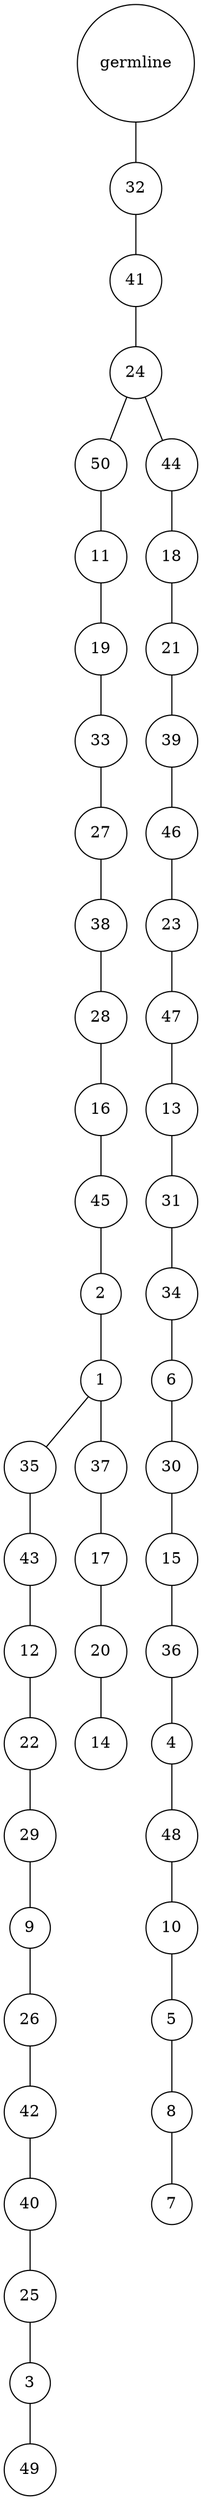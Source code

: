 graph {
	rankdir=UD;
	splines=line;
	node [shape=circle]
	"0x7ff17de2ab80" [label="germline"];
	"0x7ff17de2abb0" [label="32"];
	"0x7ff17de2ab80" -- "0x7ff17de2abb0" ;
	"0x7ff17de2abe0" [label="41"];
	"0x7ff17de2abb0" -- "0x7ff17de2abe0" ;
	"0x7ff17de2ac10" [label="24"];
	"0x7ff17de2abe0" -- "0x7ff17de2ac10" ;
	"0x7ff17de2ac40" [label="50"];
	"0x7ff17de2ac10" -- "0x7ff17de2ac40" ;
	"0x7ff17de2ac70" [label="11"];
	"0x7ff17de2ac40" -- "0x7ff17de2ac70" ;
	"0x7ff17de2aca0" [label="19"];
	"0x7ff17de2ac70" -- "0x7ff17de2aca0" ;
	"0x7ff17de2acd0" [label="33"];
	"0x7ff17de2aca0" -- "0x7ff17de2acd0" ;
	"0x7ff17de2ad00" [label="27"];
	"0x7ff17de2acd0" -- "0x7ff17de2ad00" ;
	"0x7ff17de2ad30" [label="38"];
	"0x7ff17de2ad00" -- "0x7ff17de2ad30" ;
	"0x7ff17de2ad60" [label="28"];
	"0x7ff17de2ad30" -- "0x7ff17de2ad60" ;
	"0x7ff17de2ad90" [label="16"];
	"0x7ff17de2ad60" -- "0x7ff17de2ad90" ;
	"0x7ff17de2adc0" [label="45"];
	"0x7ff17de2ad90" -- "0x7ff17de2adc0" ;
	"0x7ff17de2adf0" [label="2"];
	"0x7ff17de2adc0" -- "0x7ff17de2adf0" ;
	"0x7ff17de2ae20" [label="1"];
	"0x7ff17de2adf0" -- "0x7ff17de2ae20" ;
	"0x7ff17de2ae50" [label="35"];
	"0x7ff17de2ae20" -- "0x7ff17de2ae50" ;
	"0x7ff17de2ae80" [label="43"];
	"0x7ff17de2ae50" -- "0x7ff17de2ae80" ;
	"0x7ff17de2aeb0" [label="12"];
	"0x7ff17de2ae80" -- "0x7ff17de2aeb0" ;
	"0x7ff17de2aee0" [label="22"];
	"0x7ff17de2aeb0" -- "0x7ff17de2aee0" ;
	"0x7ff17de2af10" [label="29"];
	"0x7ff17de2aee0" -- "0x7ff17de2af10" ;
	"0x7ff17de2af40" [label="9"];
	"0x7ff17de2af10" -- "0x7ff17de2af40" ;
	"0x7ff17de2af70" [label="26"];
	"0x7ff17de2af40" -- "0x7ff17de2af70" ;
	"0x7ff17de2afa0" [label="42"];
	"0x7ff17de2af70" -- "0x7ff17de2afa0" ;
	"0x7ff17de2afd0" [label="40"];
	"0x7ff17de2afa0" -- "0x7ff17de2afd0" ;
	"0x7ff17ddb6040" [label="25"];
	"0x7ff17de2afd0" -- "0x7ff17ddb6040" ;
	"0x7ff17ddb6070" [label="3"];
	"0x7ff17ddb6040" -- "0x7ff17ddb6070" ;
	"0x7ff17ddb60a0" [label="49"];
	"0x7ff17ddb6070" -- "0x7ff17ddb60a0" ;
	"0x7ff17ddb60d0" [label="37"];
	"0x7ff17de2ae20" -- "0x7ff17ddb60d0" ;
	"0x7ff17ddb6100" [label="17"];
	"0x7ff17ddb60d0" -- "0x7ff17ddb6100" ;
	"0x7ff17ddb6130" [label="20"];
	"0x7ff17ddb6100" -- "0x7ff17ddb6130" ;
	"0x7ff17ddb6160" [label="14"];
	"0x7ff17ddb6130" -- "0x7ff17ddb6160" ;
	"0x7ff17ddb6190" [label="44"];
	"0x7ff17de2ac10" -- "0x7ff17ddb6190" ;
	"0x7ff17ddb61c0" [label="18"];
	"0x7ff17ddb6190" -- "0x7ff17ddb61c0" ;
	"0x7ff17ddb61f0" [label="21"];
	"0x7ff17ddb61c0" -- "0x7ff17ddb61f0" ;
	"0x7ff17ddb6220" [label="39"];
	"0x7ff17ddb61f0" -- "0x7ff17ddb6220" ;
	"0x7ff17ddb6250" [label="46"];
	"0x7ff17ddb6220" -- "0x7ff17ddb6250" ;
	"0x7ff17ddb6280" [label="23"];
	"0x7ff17ddb6250" -- "0x7ff17ddb6280" ;
	"0x7ff17ddb62b0" [label="47"];
	"0x7ff17ddb6280" -- "0x7ff17ddb62b0" ;
	"0x7ff17ddb62e0" [label="13"];
	"0x7ff17ddb62b0" -- "0x7ff17ddb62e0" ;
	"0x7ff17ddb6310" [label="31"];
	"0x7ff17ddb62e0" -- "0x7ff17ddb6310" ;
	"0x7ff17ddb6340" [label="34"];
	"0x7ff17ddb6310" -- "0x7ff17ddb6340" ;
	"0x7ff17ddb6370" [label="6"];
	"0x7ff17ddb6340" -- "0x7ff17ddb6370" ;
	"0x7ff17ddb63a0" [label="30"];
	"0x7ff17ddb6370" -- "0x7ff17ddb63a0" ;
	"0x7ff17ddb63d0" [label="15"];
	"0x7ff17ddb63a0" -- "0x7ff17ddb63d0" ;
	"0x7ff17ddb6400" [label="36"];
	"0x7ff17ddb63d0" -- "0x7ff17ddb6400" ;
	"0x7ff17ddb6430" [label="4"];
	"0x7ff17ddb6400" -- "0x7ff17ddb6430" ;
	"0x7ff17ddb6460" [label="48"];
	"0x7ff17ddb6430" -- "0x7ff17ddb6460" ;
	"0x7ff17ddb6490" [label="10"];
	"0x7ff17ddb6460" -- "0x7ff17ddb6490" ;
	"0x7ff17ddb64c0" [label="5"];
	"0x7ff17ddb6490" -- "0x7ff17ddb64c0" ;
	"0x7ff17ddb64f0" [label="8"];
	"0x7ff17ddb64c0" -- "0x7ff17ddb64f0" ;
	"0x7ff17ddb6520" [label="7"];
	"0x7ff17ddb64f0" -- "0x7ff17ddb6520" ;
}
